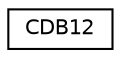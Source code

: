 digraph "Graphical Class Hierarchy"
{
  edge [fontname="Helvetica",fontsize="10",labelfontname="Helvetica",labelfontsize="10"];
  node [fontname="Helvetica",fontsize="10",shape=record];
  rankdir="LR";
  Node1 [label="CDB12",height=0.2,width=0.4,color="black", fillcolor="white", style="filled",URL="$struct_c_d_b12.html"];
}
